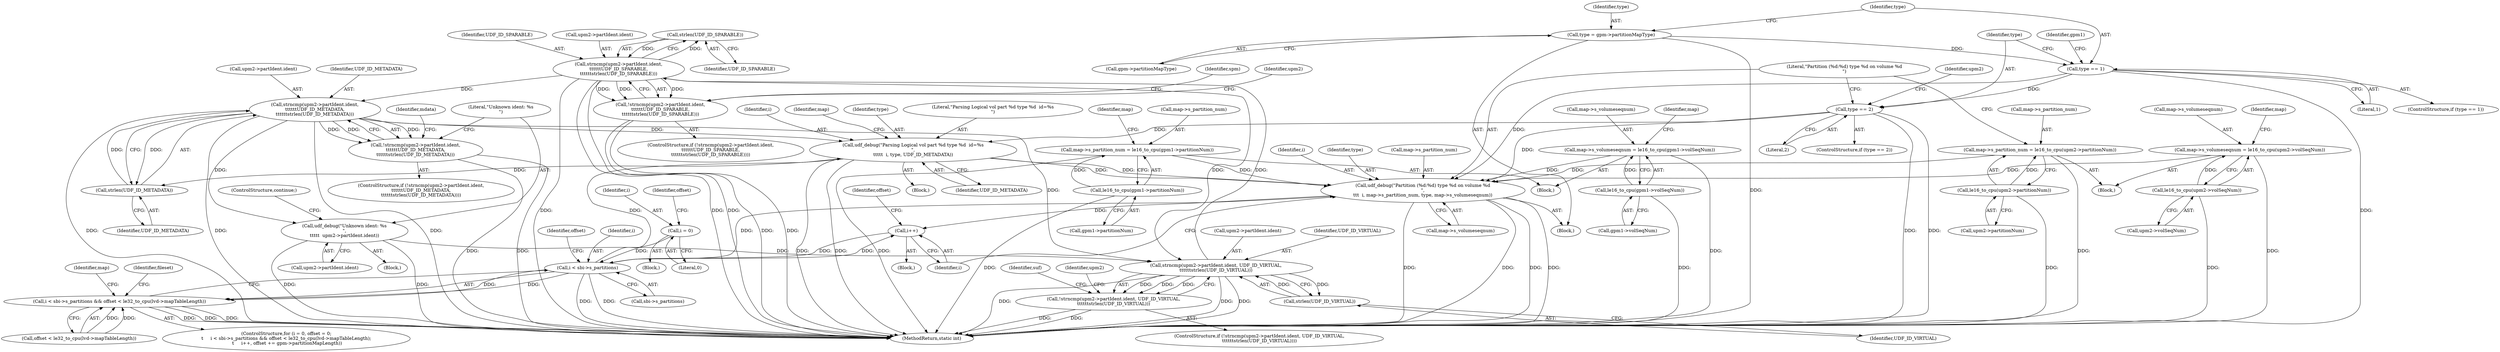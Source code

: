 digraph "1_linux_adee11b2085bee90bd8f4f52123ffb07882d6256@API" {
"1000321" [label="(Call,strlen(UDF_ID_SPARABLE))"];
"1000314" [label="(Call,strncmp(upm2->partIdent.ident,\n\t\t\t\t\t\tUDF_ID_SPARABLE,\n\t\t\t\t\t\tstrlen(UDF_ID_SPARABLE)))"];
"1000261" [label="(Call,strncmp(upm2->partIdent.ident, UDF_ID_VIRTUAL,\n\t\t\t\t\t\tstrlen(UDF_ID_VIRTUAL)))"];
"1000437" [label="(Call,strncmp(upm2->partIdent.ident,\n\t\t\t\t\t\tUDF_ID_METADATA,\n\t\t\t\t\t\tstrlen(UDF_ID_METADATA)))"];
"1000444" [label="(Call,strlen(UDF_ID_METADATA))"];
"1000467" [label="(Call,udf_debug(\"Parsing Logical vol part %d type %d  id=%s\n\",\n\t\t\t\t\t  i, type, UDF_ID_METADATA))"];
"1000166" [label="(Call,i < sbi->s_partitions)"];
"1000178" [label="(Call,i++)"];
"1000608" [label="(Call,udf_debug(\"Partition (%d:%d) type %d on volume %d\n\",\n\t\t\t  i, map->s_partition_num, type, map->s_volumeseqnum))"];
"1000234" [label="(Call,map->s_partition_num = le16_to_cpu(gpm1->partitionNum))"];
"1000238" [label="(Call,le16_to_cpu(gpm1->partitionNum))"];
"1000600" [label="(Call,map->s_partition_num = le16_to_cpu(upm2->partitionNum))"];
"1000604" [label="(Call,le16_to_cpu(upm2->partitionNum))"];
"1000211" [label="(Call,type == 1)"];
"1000205" [label="(Call,type = gpm->partitionMapType)"];
"1000249" [label="(Call,type == 2)"];
"1000226" [label="(Call,map->s_volumeseqnum = le16_to_cpu(gpm1->volSeqNum))"];
"1000230" [label="(Call,le16_to_cpu(gpm1->volSeqNum))"];
"1000592" [label="(Call,map->s_volumeseqnum = le16_to_cpu(upm2->volSeqNum))"];
"1000596" [label="(Call,le16_to_cpu(upm2->volSeqNum))"];
"1000159" [label="(Call,i = 0)"];
"1000584" [label="(Call,udf_debug(\"Unknown ident: %s\n\",\n\t\t\t\t\t  upm2->partIdent.ident))"];
"1000268" [label="(Call,strlen(UDF_ID_VIRTUAL))"];
"1000321" [label="(Call,strlen(UDF_ID_SPARABLE))"];
"1000260" [label="(Call,!strncmp(upm2->partIdent.ident, UDF_ID_VIRTUAL,\n\t\t\t\t\t\tstrlen(UDF_ID_VIRTUAL)))"];
"1000313" [label="(Call,!strncmp(upm2->partIdent.ident,\n\t\t\t\t\t\tUDF_ID_SPARABLE,\n\t\t\t\t\t\tstrlen(UDF_ID_SPARABLE)))"];
"1000436" [label="(Call,!strncmp(upm2->partIdent.ident,\n\t\t\t\t\t\tUDF_ID_METADATA,\n\t\t\t\t\t\tstrlen(UDF_ID_METADATA)))"];
"1000165" [label="(Call,i < sbi->s_partitions && offset < le32_to_cpu(lvd->mapTableLength))"];
"1000600" [label="(Call,map->s_partition_num = le16_to_cpu(upm2->partitionNum))"];
"1000443" [label="(Identifier,UDF_ID_METADATA)"];
"1000583" [label="(Block,)"];
"1000438" [label="(Call,upm2->partIdent.ident)"];
"1000172" [label="(Identifier,offset)"];
"1000615" [label="(Call,map->s_volumeseqnum)"];
"1000435" [label="(ControlStructure,if (!strncmp(upm2->partIdent.ident,\n\t\t\t\t\t\tUDF_ID_METADATA,\n\t\t\t\t\t\tstrlen(UDF_ID_METADATA))))"];
"1000178" [label="(Call,i++)"];
"1000604" [label="(Call,le16_to_cpu(upm2->partitionNum))"];
"1000234" [label="(Call,map->s_partition_num = le16_to_cpu(gpm1->partitionNum))"];
"1000268" [label="(Call,strlen(UDF_ID_VIRTUAL))"];
"1000251" [label="(Literal,2)"];
"1000248" [label="(ControlStructure,if (type == 2))"];
"1000314" [label="(Call,strncmp(upm2->partIdent.ident,\n\t\t\t\t\t\tUDF_ID_SPARABLE,\n\t\t\t\t\t\tstrlen(UDF_ID_SPARABLE)))"];
"1000585" [label="(Literal,\"Unknown ident: %s\n\")"];
"1000469" [label="(Identifier,i)"];
"1000260" [label="(Call,!strncmp(upm2->partIdent.ident, UDF_ID_VIRTUAL,\n\t\t\t\t\t\tstrlen(UDF_ID_VIRTUAL)))"];
"1000436" [label="(Call,!strncmp(upm2->partIdent.ident,\n\t\t\t\t\t\tUDF_ID_METADATA,\n\t\t\t\t\t\tstrlen(UDF_ID_METADATA)))"];
"1000212" [label="(Identifier,type)"];
"1000188" [label="(Identifier,map)"];
"1000181" [label="(Identifier,offset)"];
"1000596" [label="(Call,le16_to_cpu(upm2->volSeqNum))"];
"1000262" [label="(Call,upm2->partIdent.ident)"];
"1000321" [label="(Call,strlen(UDF_ID_SPARABLE))"];
"1000226" [label="(Call,map->s_volumeseqnum = le16_to_cpu(gpm1->volSeqNum))"];
"1000320" [label="(Identifier,UDF_ID_SPARABLE)"];
"1000165" [label="(Call,i < sbi->s_partitions && offset < le32_to_cpu(lvd->mapTableLength))"];
"1000446" [label="(Block,)"];
"1000207" [label="(Call,gpm->partitionMapType)"];
"1000449" [label="(Identifier,mdata)"];
"1000584" [label="(Call,udf_debug(\"Unknown ident: %s\n\",\n\t\t\t\t\t  upm2->partIdent.ident))"];
"1000313" [label="(Call,!strncmp(upm2->partIdent.ident,\n\t\t\t\t\t\tUDF_ID_SPARABLE,\n\t\t\t\t\t\tstrlen(UDF_ID_SPARABLE)))"];
"1000467" [label="(Call,udf_debug(\"Parsing Logical vol part %d type %d  id=%s\n\",\n\t\t\t\t\t  i, type, UDF_ID_METADATA))"];
"1000664" [label="(MethodReturn,static int)"];
"1000239" [label="(Call,gpm1->partitionNum)"];
"1000177" [label="(Block,)"];
"1000168" [label="(Call,sbi->s_partitions)"];
"1000474" [label="(Identifier,map)"];
"1000593" [label="(Call,map->s_volumeseqnum)"];
"1000161" [label="(Literal,0)"];
"1000619" [label="(Identifier,fileset)"];
"1000269" [label="(Identifier,UDF_ID_VIRTUAL)"];
"1000227" [label="(Call,map->s_volumeseqnum)"];
"1000273" [label="(Identifier,suf)"];
"1000312" [label="(ControlStructure,if (!strncmp(upm2->partIdent.ident,\n\t\t\t\t\t\tUDF_ID_SPARABLE,\n\t\t\t\t\t\tstrlen(UDF_ID_SPARABLE))))"];
"1000315" [label="(Call,upm2->partIdent.ident)"];
"1000267" [label="(Identifier,UDF_ID_VIRTUAL)"];
"1000163" [label="(Identifier,offset)"];
"1000592" [label="(Call,map->s_volumeseqnum = le16_to_cpu(upm2->volSeqNum))"];
"1000250" [label="(Identifier,type)"];
"1000328" [label="(Identifier,spm)"];
"1000608" [label="(Call,udf_debug(\"Partition (%d:%d) type %d on volume %d\n\",\n\t\t\t  i, map->s_partition_num, type, map->s_volumeseqnum))"];
"1000440" [label="(Identifier,upm2)"];
"1000614" [label="(Identifier,type)"];
"1000206" [label="(Identifier,type)"];
"1000597" [label="(Call,upm2->volSeqNum)"];
"1000236" [label="(Identifier,map)"];
"1000611" [label="(Call,map->s_partition_num)"];
"1000230" [label="(Call,le16_to_cpu(gpm1->volSeqNum))"];
"1000158" [label="(Block,)"];
"1000171" [label="(Call,offset < le32_to_cpu(lvd->mapTableLength))"];
"1000235" [label="(Call,map->s_partition_num)"];
"1000238" [label="(Call,le16_to_cpu(gpm1->partitionNum))"];
"1000261" [label="(Call,strncmp(upm2->partIdent.ident, UDF_ID_VIRTUAL,\n\t\t\t\t\t\tstrlen(UDF_ID_VIRTUAL)))"];
"1000214" [label="(Block,)"];
"1000470" [label="(Identifier,type)"];
"1000249" [label="(Call,type == 2)"];
"1000471" [label="(Identifier,UDF_ID_METADATA)"];
"1000468" [label="(Literal,\"Parsing Logical vol part %d type %d  id=%s\n\")"];
"1000244" [label="(Identifier,map)"];
"1000166" [label="(Call,i < sbi->s_partitions)"];
"1000601" [label="(Call,map->s_partition_num)"];
"1000444" [label="(Call,strlen(UDF_ID_METADATA))"];
"1000160" [label="(Identifier,i)"];
"1000322" [label="(Identifier,UDF_ID_SPARABLE)"];
"1000185" [label="(Block,)"];
"1000157" [label="(ControlStructure,for (i = 0, offset = 0;\n\t     i < sbi->s_partitions && offset < le32_to_cpu(lvd->mapTableLength);\n \t     i++, offset += gpm->partitionMapLength))"];
"1000211" [label="(Call,type == 1)"];
"1000179" [label="(Identifier,i)"];
"1000610" [label="(Identifier,i)"];
"1000317" [label="(Identifier,upm2)"];
"1000255" [label="(Identifier,upm2)"];
"1000231" [label="(Call,gpm1->volSeqNum)"];
"1000259" [label="(ControlStructure,if (!strncmp(upm2->partIdent.ident, UDF_ID_VIRTUAL,\n\t\t\t\t\t\tstrlen(UDF_ID_VIRTUAL))))"];
"1000437" [label="(Call,strncmp(upm2->partIdent.ident,\n\t\t\t\t\t\tUDF_ID_METADATA,\n\t\t\t\t\t\tstrlen(UDF_ID_METADATA)))"];
"1000205" [label="(Call,type = gpm->partitionMapType)"];
"1000605" [label="(Call,upm2->partitionNum)"];
"1000609" [label="(Literal,\"Partition (%d:%d) type %d on volume %d\n\")"];
"1000586" [label="(Call,upm2->partIdent.ident)"];
"1000210" [label="(ControlStructure,if (type == 1))"];
"1000591" [label="(ControlStructure,continue;)"];
"1000159" [label="(Call,i = 0)"];
"1000213" [label="(Literal,1)"];
"1000217" [label="(Identifier,gpm1)"];
"1000445" [label="(Identifier,UDF_ID_METADATA)"];
"1000252" [label="(Block,)"];
"1000602" [label="(Identifier,map)"];
"1000167" [label="(Identifier,i)"];
"1000321" -> "1000314"  [label="AST: "];
"1000321" -> "1000322"  [label="CFG: "];
"1000322" -> "1000321"  [label="AST: "];
"1000314" -> "1000321"  [label="CFG: "];
"1000321" -> "1000314"  [label="DDG: "];
"1000314" -> "1000321"  [label="DDG: "];
"1000314" -> "1000313"  [label="AST: "];
"1000315" -> "1000314"  [label="AST: "];
"1000320" -> "1000314"  [label="AST: "];
"1000313" -> "1000314"  [label="CFG: "];
"1000314" -> "1000664"  [label="DDG: "];
"1000314" -> "1000664"  [label="DDG: "];
"1000314" -> "1000664"  [label="DDG: "];
"1000314" -> "1000261"  [label="DDG: "];
"1000314" -> "1000313"  [label="DDG: "];
"1000314" -> "1000313"  [label="DDG: "];
"1000314" -> "1000313"  [label="DDG: "];
"1000261" -> "1000314"  [label="DDG: "];
"1000314" -> "1000437"  [label="DDG: "];
"1000261" -> "1000260"  [label="AST: "];
"1000261" -> "1000268"  [label="CFG: "];
"1000262" -> "1000261"  [label="AST: "];
"1000267" -> "1000261"  [label="AST: "];
"1000268" -> "1000261"  [label="AST: "];
"1000260" -> "1000261"  [label="CFG: "];
"1000261" -> "1000664"  [label="DDG: "];
"1000261" -> "1000664"  [label="DDG: "];
"1000261" -> "1000664"  [label="DDG: "];
"1000261" -> "1000260"  [label="DDG: "];
"1000261" -> "1000260"  [label="DDG: "];
"1000261" -> "1000260"  [label="DDG: "];
"1000437" -> "1000261"  [label="DDG: "];
"1000584" -> "1000261"  [label="DDG: "];
"1000268" -> "1000261"  [label="DDG: "];
"1000261" -> "1000268"  [label="DDG: "];
"1000437" -> "1000436"  [label="AST: "];
"1000437" -> "1000444"  [label="CFG: "];
"1000438" -> "1000437"  [label="AST: "];
"1000443" -> "1000437"  [label="AST: "];
"1000444" -> "1000437"  [label="AST: "];
"1000436" -> "1000437"  [label="CFG: "];
"1000437" -> "1000664"  [label="DDG: "];
"1000437" -> "1000664"  [label="DDG: "];
"1000437" -> "1000664"  [label="DDG: "];
"1000437" -> "1000436"  [label="DDG: "];
"1000437" -> "1000436"  [label="DDG: "];
"1000437" -> "1000436"  [label="DDG: "];
"1000444" -> "1000437"  [label="DDG: "];
"1000437" -> "1000444"  [label="DDG: "];
"1000437" -> "1000467"  [label="DDG: "];
"1000437" -> "1000584"  [label="DDG: "];
"1000444" -> "1000445"  [label="CFG: "];
"1000445" -> "1000444"  [label="AST: "];
"1000467" -> "1000444"  [label="DDG: "];
"1000467" -> "1000446"  [label="AST: "];
"1000467" -> "1000471"  [label="CFG: "];
"1000468" -> "1000467"  [label="AST: "];
"1000469" -> "1000467"  [label="AST: "];
"1000470" -> "1000467"  [label="AST: "];
"1000471" -> "1000467"  [label="AST: "];
"1000474" -> "1000467"  [label="CFG: "];
"1000467" -> "1000664"  [label="DDG: "];
"1000467" -> "1000664"  [label="DDG: "];
"1000166" -> "1000467"  [label="DDG: "];
"1000249" -> "1000467"  [label="DDG: "];
"1000467" -> "1000608"  [label="DDG: "];
"1000467" -> "1000608"  [label="DDG: "];
"1000166" -> "1000165"  [label="AST: "];
"1000166" -> "1000168"  [label="CFG: "];
"1000167" -> "1000166"  [label="AST: "];
"1000168" -> "1000166"  [label="AST: "];
"1000172" -> "1000166"  [label="CFG: "];
"1000165" -> "1000166"  [label="CFG: "];
"1000166" -> "1000664"  [label="DDG: "];
"1000166" -> "1000664"  [label="DDG: "];
"1000166" -> "1000165"  [label="DDG: "];
"1000166" -> "1000165"  [label="DDG: "];
"1000178" -> "1000166"  [label="DDG: "];
"1000159" -> "1000166"  [label="DDG: "];
"1000166" -> "1000178"  [label="DDG: "];
"1000166" -> "1000608"  [label="DDG: "];
"1000178" -> "1000177"  [label="AST: "];
"1000178" -> "1000179"  [label="CFG: "];
"1000179" -> "1000178"  [label="AST: "];
"1000181" -> "1000178"  [label="CFG: "];
"1000608" -> "1000178"  [label="DDG: "];
"1000608" -> "1000185"  [label="AST: "];
"1000608" -> "1000615"  [label="CFG: "];
"1000609" -> "1000608"  [label="AST: "];
"1000610" -> "1000608"  [label="AST: "];
"1000611" -> "1000608"  [label="AST: "];
"1000614" -> "1000608"  [label="AST: "];
"1000615" -> "1000608"  [label="AST: "];
"1000179" -> "1000608"  [label="CFG: "];
"1000608" -> "1000664"  [label="DDG: "];
"1000608" -> "1000664"  [label="DDG: "];
"1000608" -> "1000664"  [label="DDG: "];
"1000608" -> "1000664"  [label="DDG: "];
"1000234" -> "1000608"  [label="DDG: "];
"1000600" -> "1000608"  [label="DDG: "];
"1000211" -> "1000608"  [label="DDG: "];
"1000249" -> "1000608"  [label="DDG: "];
"1000226" -> "1000608"  [label="DDG: "];
"1000592" -> "1000608"  [label="DDG: "];
"1000234" -> "1000214"  [label="AST: "];
"1000234" -> "1000238"  [label="CFG: "];
"1000235" -> "1000234"  [label="AST: "];
"1000238" -> "1000234"  [label="AST: "];
"1000244" -> "1000234"  [label="CFG: "];
"1000234" -> "1000664"  [label="DDG: "];
"1000238" -> "1000234"  [label="DDG: "];
"1000238" -> "1000239"  [label="CFG: "];
"1000239" -> "1000238"  [label="AST: "];
"1000238" -> "1000664"  [label="DDG: "];
"1000600" -> "1000252"  [label="AST: "];
"1000600" -> "1000604"  [label="CFG: "];
"1000601" -> "1000600"  [label="AST: "];
"1000604" -> "1000600"  [label="AST: "];
"1000609" -> "1000600"  [label="CFG: "];
"1000600" -> "1000664"  [label="DDG: "];
"1000604" -> "1000600"  [label="DDG: "];
"1000604" -> "1000605"  [label="CFG: "];
"1000605" -> "1000604"  [label="AST: "];
"1000604" -> "1000664"  [label="DDG: "];
"1000211" -> "1000210"  [label="AST: "];
"1000211" -> "1000213"  [label="CFG: "];
"1000212" -> "1000211"  [label="AST: "];
"1000213" -> "1000211"  [label="AST: "];
"1000217" -> "1000211"  [label="CFG: "];
"1000250" -> "1000211"  [label="CFG: "];
"1000211" -> "1000664"  [label="DDG: "];
"1000205" -> "1000211"  [label="DDG: "];
"1000211" -> "1000249"  [label="DDG: "];
"1000205" -> "1000185"  [label="AST: "];
"1000205" -> "1000207"  [label="CFG: "];
"1000206" -> "1000205"  [label="AST: "];
"1000207" -> "1000205"  [label="AST: "];
"1000212" -> "1000205"  [label="CFG: "];
"1000205" -> "1000664"  [label="DDG: "];
"1000249" -> "1000248"  [label="AST: "];
"1000249" -> "1000251"  [label="CFG: "];
"1000250" -> "1000249"  [label="AST: "];
"1000251" -> "1000249"  [label="AST: "];
"1000255" -> "1000249"  [label="CFG: "];
"1000609" -> "1000249"  [label="CFG: "];
"1000249" -> "1000664"  [label="DDG: "];
"1000249" -> "1000664"  [label="DDG: "];
"1000226" -> "1000214"  [label="AST: "];
"1000226" -> "1000230"  [label="CFG: "];
"1000227" -> "1000226"  [label="AST: "];
"1000230" -> "1000226"  [label="AST: "];
"1000236" -> "1000226"  [label="CFG: "];
"1000226" -> "1000664"  [label="DDG: "];
"1000230" -> "1000226"  [label="DDG: "];
"1000230" -> "1000231"  [label="CFG: "];
"1000231" -> "1000230"  [label="AST: "];
"1000230" -> "1000664"  [label="DDG: "];
"1000592" -> "1000252"  [label="AST: "];
"1000592" -> "1000596"  [label="CFG: "];
"1000593" -> "1000592"  [label="AST: "];
"1000596" -> "1000592"  [label="AST: "];
"1000602" -> "1000592"  [label="CFG: "];
"1000592" -> "1000664"  [label="DDG: "];
"1000596" -> "1000592"  [label="DDG: "];
"1000596" -> "1000597"  [label="CFG: "];
"1000597" -> "1000596"  [label="AST: "];
"1000596" -> "1000664"  [label="DDG: "];
"1000159" -> "1000158"  [label="AST: "];
"1000159" -> "1000161"  [label="CFG: "];
"1000160" -> "1000159"  [label="AST: "];
"1000161" -> "1000159"  [label="AST: "];
"1000163" -> "1000159"  [label="CFG: "];
"1000584" -> "1000583"  [label="AST: "];
"1000584" -> "1000586"  [label="CFG: "];
"1000585" -> "1000584"  [label="AST: "];
"1000586" -> "1000584"  [label="AST: "];
"1000591" -> "1000584"  [label="CFG: "];
"1000584" -> "1000664"  [label="DDG: "];
"1000584" -> "1000664"  [label="DDG: "];
"1000268" -> "1000269"  [label="CFG: "];
"1000269" -> "1000268"  [label="AST: "];
"1000260" -> "1000259"  [label="AST: "];
"1000273" -> "1000260"  [label="CFG: "];
"1000317" -> "1000260"  [label="CFG: "];
"1000260" -> "1000664"  [label="DDG: "];
"1000260" -> "1000664"  [label="DDG: "];
"1000313" -> "1000312"  [label="AST: "];
"1000328" -> "1000313"  [label="CFG: "];
"1000440" -> "1000313"  [label="CFG: "];
"1000313" -> "1000664"  [label="DDG: "];
"1000313" -> "1000664"  [label="DDG: "];
"1000436" -> "1000435"  [label="AST: "];
"1000449" -> "1000436"  [label="CFG: "];
"1000585" -> "1000436"  [label="CFG: "];
"1000436" -> "1000664"  [label="DDG: "];
"1000436" -> "1000664"  [label="DDG: "];
"1000165" -> "1000157"  [label="AST: "];
"1000165" -> "1000171"  [label="CFG: "];
"1000171" -> "1000165"  [label="AST: "];
"1000188" -> "1000165"  [label="CFG: "];
"1000619" -> "1000165"  [label="CFG: "];
"1000165" -> "1000664"  [label="DDG: "];
"1000165" -> "1000664"  [label="DDG: "];
"1000165" -> "1000664"  [label="DDG: "];
"1000171" -> "1000165"  [label="DDG: "];
"1000171" -> "1000165"  [label="DDG: "];
}
